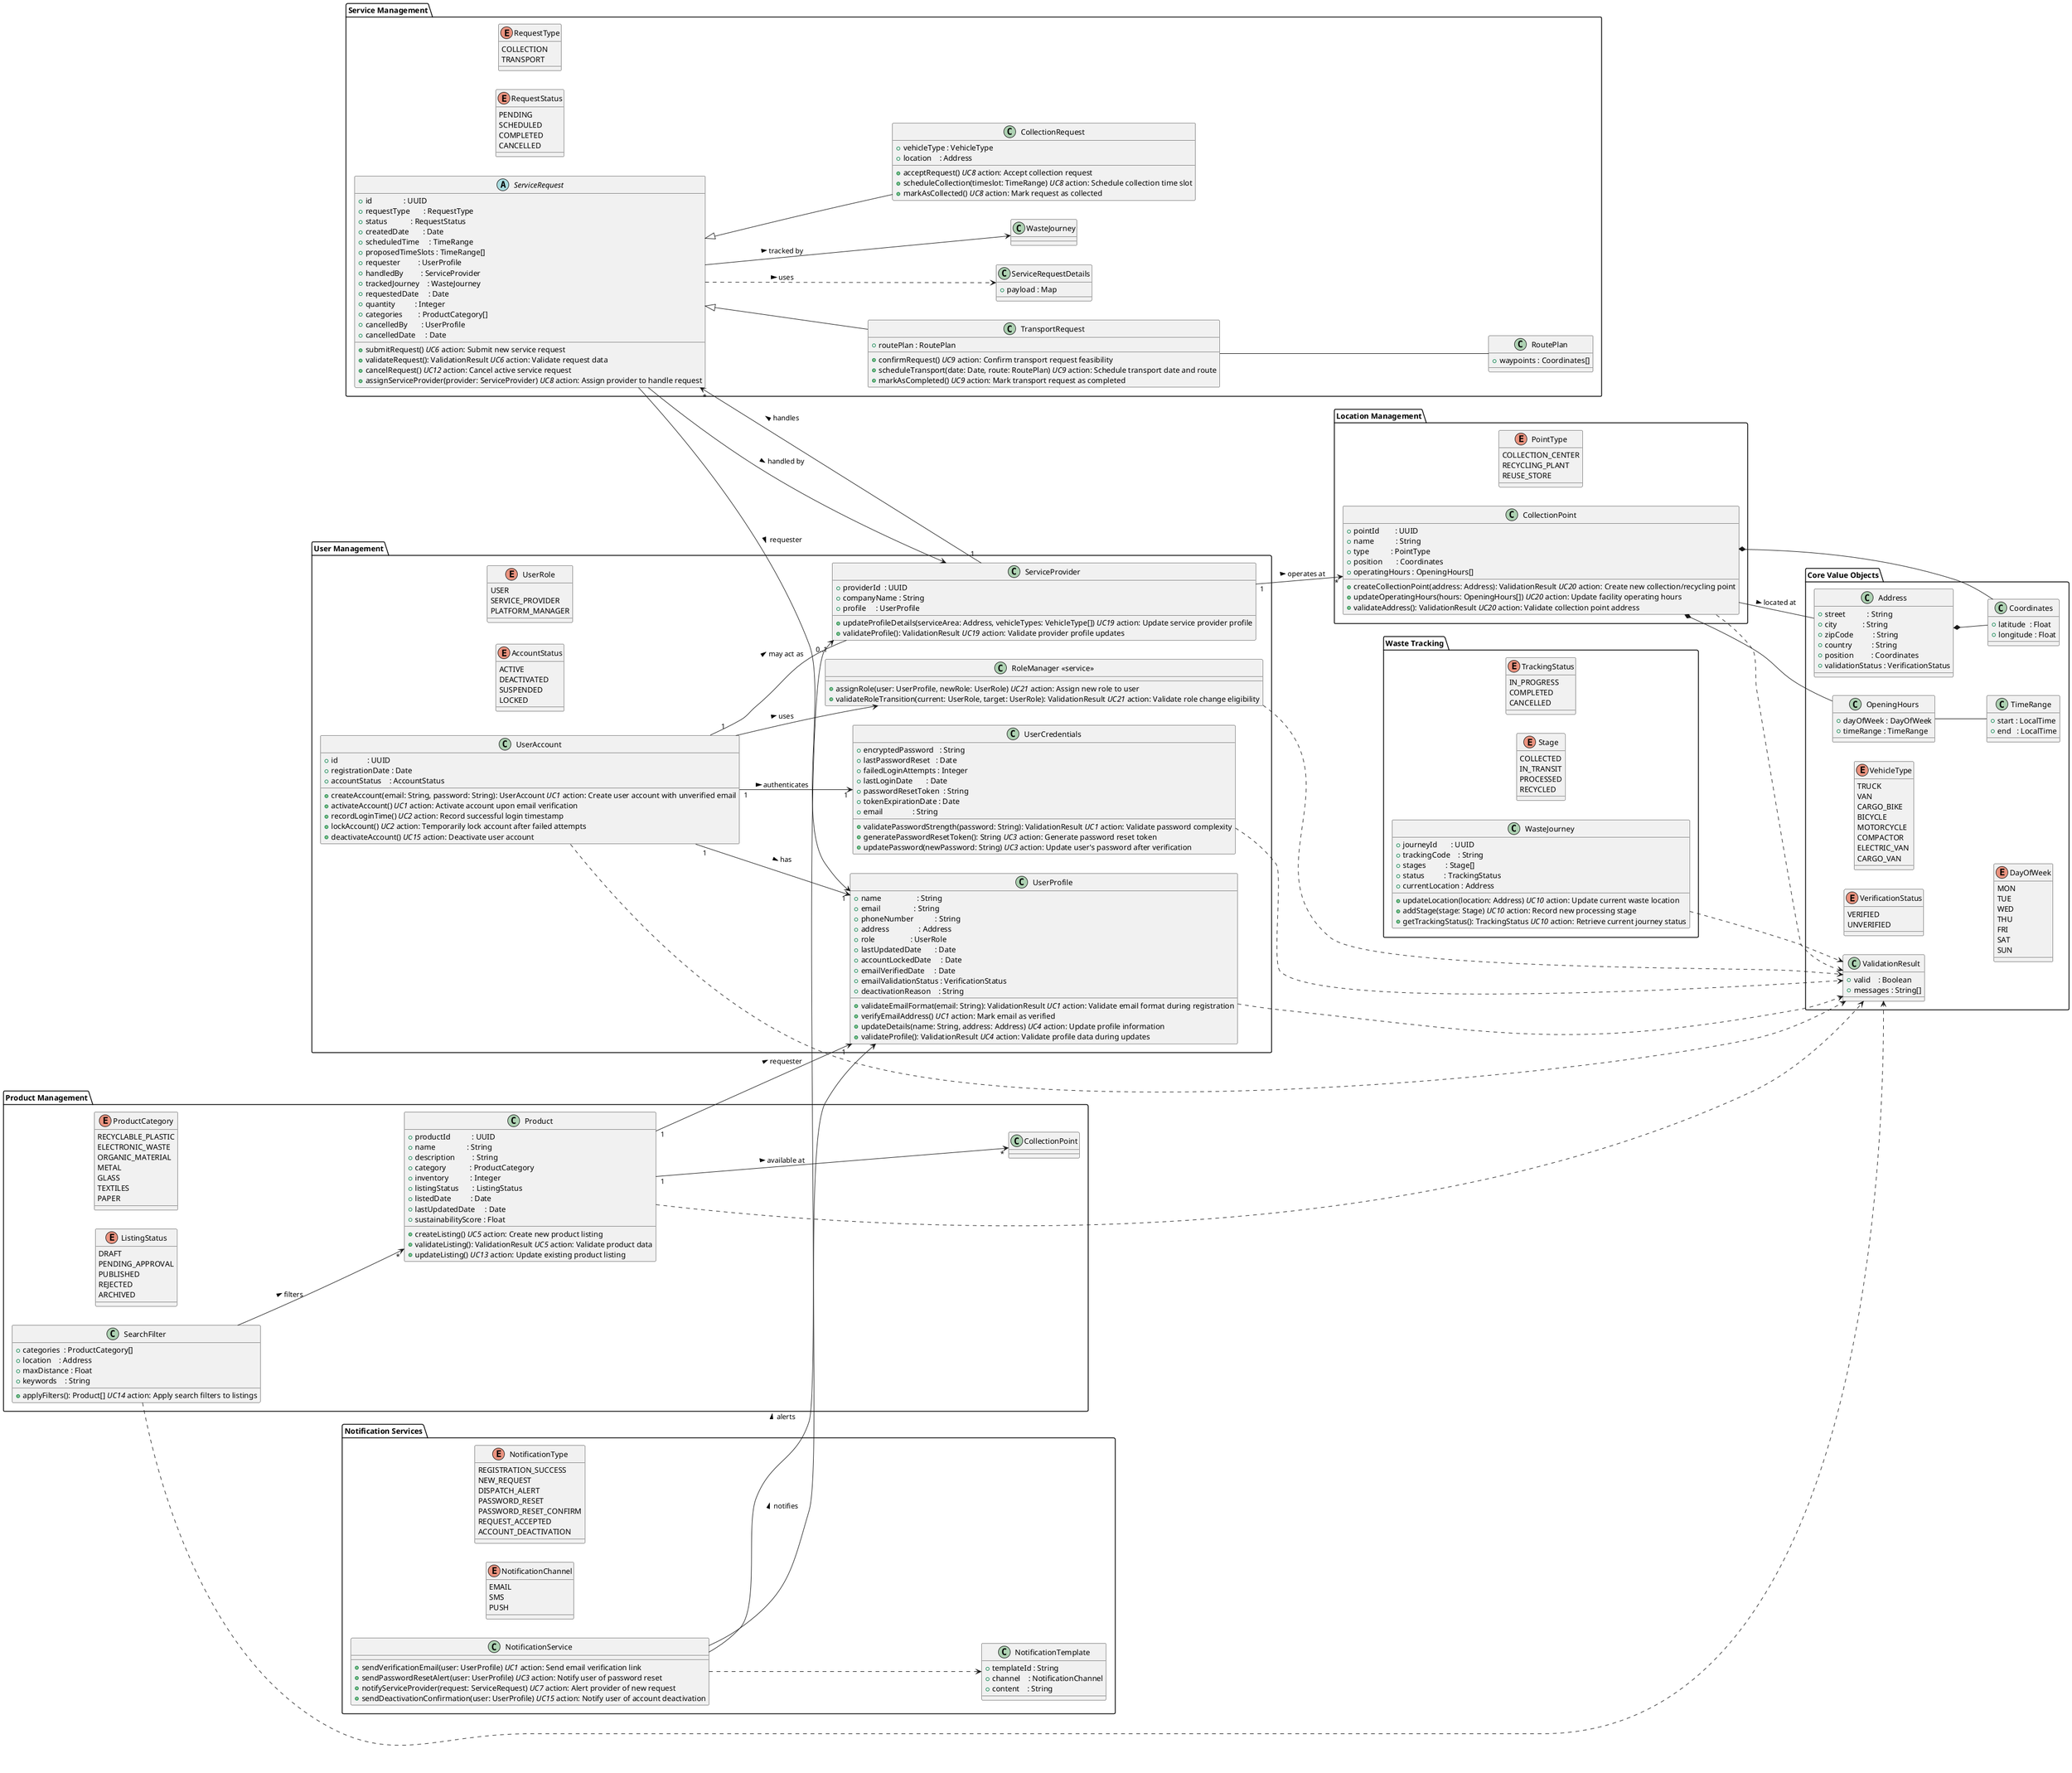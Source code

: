 @startuml
left to right direction
' ──────────────────────────────────────────────
'  CORE VALUE OBJECTS
' ──────────────────────────────────────────────
package "Core Value Objects" {
enum VerificationStatus {
VERIFIED
UNVERIFIED
}
enum VehicleType {
TRUCK
VAN
CARGO_BIKE
BICYCLE
MOTORCYCLE
COMPACTOR
ELECTRIC_VAN
CARGO_VAN
}
enum DayOfWeek {
MON
TUE
WED
THU
FRI
SAT
SUN
}
class ValidationResult {
  +valid    : Boolean
  +messages : String[]
}
class Coordinates {
  +latitude  : Float
  +longitude : Float
}
class Address {
  +street           : String
  +city             : String
  +zipCode          : String
  +country          : String
  +position         : Coordinates
  +validationStatus : VerificationStatus
}
class TimeRange {
  +start : LocalTime
  +end   : LocalTime
}
class OpeningHours {
  +dayOfWeek : DayOfWeek
  +timeRange : TimeRange
}
Address *-- Coordinates
OpeningHours -- TimeRange
}
' ──────────────────────────────────────────────
'  USER MANAGEMENT
' ──────────────────────────────────────────────
package "User Management" {
enum UserRole {
USER
SERVICE_PROVIDER
PLATFORM_MANAGER
}
enum AccountStatus {
ACTIVE
DEACTIVATED
SUSPENDED
LOCKED
}
class UserAccount {
  +id               : UUID
  +registrationDate : Date
  +accountStatus    : AccountStatus

  +createAccount(email: String, password: String): UserAccount //UC1 //action: Create user account with unverified email
  +activateAccount() //UC1 //action: Activate account upon email verification
  +recordLoginTime() //UC2 //action: Record successful login timestamp
  +lockAccount() //UC2 //action: Temporarily lock account after failed attempts
  +deactivateAccount() //UC15 //action: Deactivate user account
}
class UserProfile {
  +name                  : String
  +email                 : String
  +phoneNumber           : String
  +address               : Address
  +role                  : UserRole
  +lastUpdatedDate       : Date
  +accountLockedDate     : Date
  +emailVerifiedDate     : Date
  +emailValidationStatus : VerificationStatus
  +deactivationReason    : String

  +validateEmailFormat(email: String): ValidationResult //UC1 //action: Validate email format during registration
  +verifyEmailAddress() //UC1 //action: Mark email as verified
  +updateDetails(name: String, address: Address) //UC4 //action: Update profile information
  +validateProfile(): ValidationResult //UC4 //action: Validate profile data during updates
}
class UserCredentials {
  +encryptedPassword   : String
  +lastPasswordReset   : Date
  +failedLoginAttempts : Integer
  +lastLoginDate       : Date
  +passwordResetToken  : String
  +tokenExpirationDate : Date
  +email               : String

  +validatePasswordStrength(password: String): ValidationResult //UC1 //action: Validate password complexity
  +generatePasswordResetToken(): String //UC3 //action: Generate password reset token
  +updatePassword(newPassword: String) //UC3 //action: Update user's password after verification
}
class ServiceProvider {
  +providerId  : UUID
  +companyName : String
  +profile     : UserProfile

  +updateProfileDetails(serviceArea: Address, vehicleTypes: VehicleType[]) //UC19 //action: Update service provider profile
  +validateProfile(): ValidationResult //UC19 //action: Validate provider profile updates
}
class "RoleManager <<service>>" as RoleManager {
  +assignRole(user: UserProfile, newRole: UserRole) //UC21 //action: Assign new role to user
  +validateRoleTransition(current: UserRole, target: UserRole): ValidationResult //UC21 //action: Validate role change eligibility
}
UserAccount ..> ValidationResult
UserProfile ..> ValidationResult
UserCredentials ..> ValidationResult
RoleManager ..> ValidationResult
UserAccount "1" --> "1" UserProfile : has >
UserAccount "1" --> "1" UserCredentials : authenticates >
UserAccount --> RoleManager : uses >
UserAccount "1" -- "0..1" ServiceProvider : may act as >
}
' ──────────────────────────────────────────────
'  SERVICE MANAGEMENT
' ──────────────────────────────────────────────
package "Service Management" {
enum RequestType {
COLLECTION
TRANSPORT
}
enum RequestStatus {
PENDING
SCHEDULED
COMPLETED
CANCELLED
}
abstract class ServiceRequest {
  +id                : UUID
  +requestType       : RequestType
  +status            : RequestStatus
  +createdDate       : Date
  +scheduledTime     : TimeRange
  +proposedTimeSlots : TimeRange[]
  +requester         : UserProfile
  +handledBy         : ServiceProvider
  +trackedJourney    : WasteJourney
  +requestedDate     : Date
  +quantity          : Integer
  +categories        : ProductCategory[]
  +cancelledBy       : UserProfile
  +cancelledDate     : Date

  +submitRequest() //UC6 //action: Submit new service request
  +validateRequest(): ValidationResult //UC6 //action: Validate request data
  +cancelRequest() //UC12 //action: Cancel active service request
  +assignServiceProvider(provider: ServiceProvider) //UC8 //action: Assign provider to handle request
}
class CollectionRequest extends ServiceRequest {
  +vehicleType : VehicleType
  +location    : Address

  +acceptRequest() //UC8 //action: Accept collection request
  +scheduleCollection(timeslot: TimeRange) //UC8 //action: Schedule collection time slot
  +markAsCollected() //UC8 //action: Mark request as collected
}
class TransportRequest extends ServiceRequest {
  +routePlan : RoutePlan

  +confirmRequest() //UC9 //action: Confirm transport request feasibility
  +scheduleTransport(date: Date, route: RoutePlan) //UC9 //action: Schedule transport date and route
  +markAsCompleted() //UC9 //action: Mark transport request as completed
}
class ServiceRequestDetails {
  +payload : Map
}
ServiceRequest ..> ServiceRequestDetails : uses >
class RoutePlan {
  +waypoints : Coordinates[]
}
ServiceProvider "1" --> "*" ServiceRequest : handles >

TransportRequest -- RoutePlan
ServiceRequest --> WasteJourney : tracked by >
ServiceRequest --> UserProfile : requester >
ServiceRequest --> ServiceProvider : handled by >
}
' ──────────────────────────────────────────────
'  WASTE TRACKING
' ──────────────────────────────────────────────
package "Waste Tracking" {
enum TrackingStatus {
IN_PROGRESS
COMPLETED
CANCELLED
}
enum Stage {
COLLECTED
IN_TRANSIT
PROCESSED
RECYCLED
}
class WasteJourney {
  +journeyId       : UUID
  +trackingCode    : String
  +stages          : Stage[]
  +status          : TrackingStatus
  +currentLocation : Address

  +updateLocation(location: Address) //UC10 //action: Update current waste location
  +addStage(stage: Stage) //UC10 //action: Record new processing stage
  +getTrackingStatus(): TrackingStatus //UC10 //action: Retrieve current journey status
}
WasteJourney ..> ValidationResult
}
' ──────────────────────────────────────────────
'  PRODUCT MANAGEMENT
' ──────────────────────────────────────────────
package "Product Management" {
enum ProductCategory {
RECYCLABLE_PLASTIC
ELECTRONIC_WASTE
ORGANIC_MATERIAL
METAL
GLASS
TEXTILES
PAPER
}
enum ListingStatus {
DRAFT
PENDING_APPROVAL
PUBLISHED
REJECTED
ARCHIVED
}
class Product {
  +productId           : UUID
  +name                : String
  +description         : String
  +category            : ProductCategory
  +inventory           : Integer
  +listingStatus       : ListingStatus
  +listedDate          : Date
  +lastUpdatedDate     : Date
  +sustainabilityScore : Float

  +createListing() //UC5 //action: Create new product listing
  +validateListing(): ValidationResult //UC5 //action: Validate product data
  +updateListing() //UC13 //action: Update existing product listing
}
class SearchFilter {
  +categories  : ProductCategory[]
  +location    : Address
  +maxDistance : Float
  +keywords    : String

  +applyFilters(): Product[] //UC14 //action: Apply search filters to listings
}
Product ..> ValidationResult
SearchFilter ..> ValidationResult
Product "1" --> "*" CollectionPoint : available at >
Product "1" --> "1" UserProfile      : requester >
SearchFilter --> "*" Product            : filters >
}
' ──────────────────────────────────────────────
'  LOCATION MANAGEMENT
' ──────────────────────────────────────────────
package "Location Management" {
enum PointType {
COLLECTION_CENTER
RECYCLING_PLANT
REUSE_STORE
}
class CollectionPoint {
  +pointId        : UUID
  +name           : String
  +type           : PointType
  +position       : Coordinates
  +operatingHours : OpeningHours[]

  +createCollectionPoint(address: Address): ValidationResult //UC20 //action: Create new collection/recycling point
  +updateOperatingHours(hours: OpeningHours[]) //UC20 //action: Update facility operating hours
  +validateAddress(): ValidationResult //UC20 //action: Validate collection point address
}
CollectionPoint ..> ValidationResult
CollectionPoint *-- Coordinates
CollectionPoint *-- OpeningHours
CollectionPoint -- Address : located at >
ServiceProvider "1" --> "*" CollectionPoint : operates at >
}
' ──────────────────────────────────────────────
'  NOTIFICATION SERVICES
' ──────────────────────────────────────────────
package "Notification Services" {
enum NotificationType {
REGISTRATION_SUCCESS
NEW_REQUEST
DISPATCH_ALERT
PASSWORD_RESET
PASSWORD_RESET_CONFIRM
REQUEST_ACCEPTED
ACCOUNT_DEACTIVATION
}
enum NotificationChannel{
EMAIL
SMS
PUSH
}
class NotificationTemplate {
  +templateId : String
  +channel    : NotificationChannel
  +content    : String
}
class NotificationService {
  +sendVerificationEmail(user: UserProfile) //UC1 //action: Send email verification link
  +sendPasswordResetAlert(user: UserProfile) //UC3 //action: Notify user of password reset
  +notifyServiceProvider(request: ServiceRequest) //UC7 //action: Alert provider of new request
  +sendDeactivationConfirmation(user: UserProfile) //UC15 //action: Notify user of account deactivation
}
NotificationService ..> NotificationTemplate
NotificationService --> UserProfile     : notifies >
NotificationService --> ServiceProvider : alerts >
}
@enduml